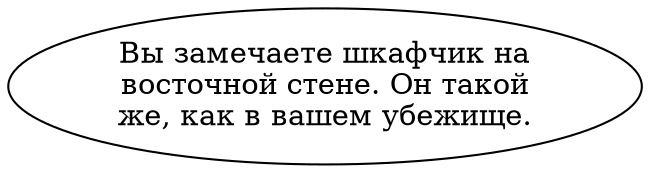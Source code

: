digraph bvair {
  "start" [style=filled       fillcolor="#FFFFFF"       color="#000000"]
  "start" [label="Вы замечаете шкафчик на\nвосточной стене. Он такой\nже, как в вашем убежище."]
}